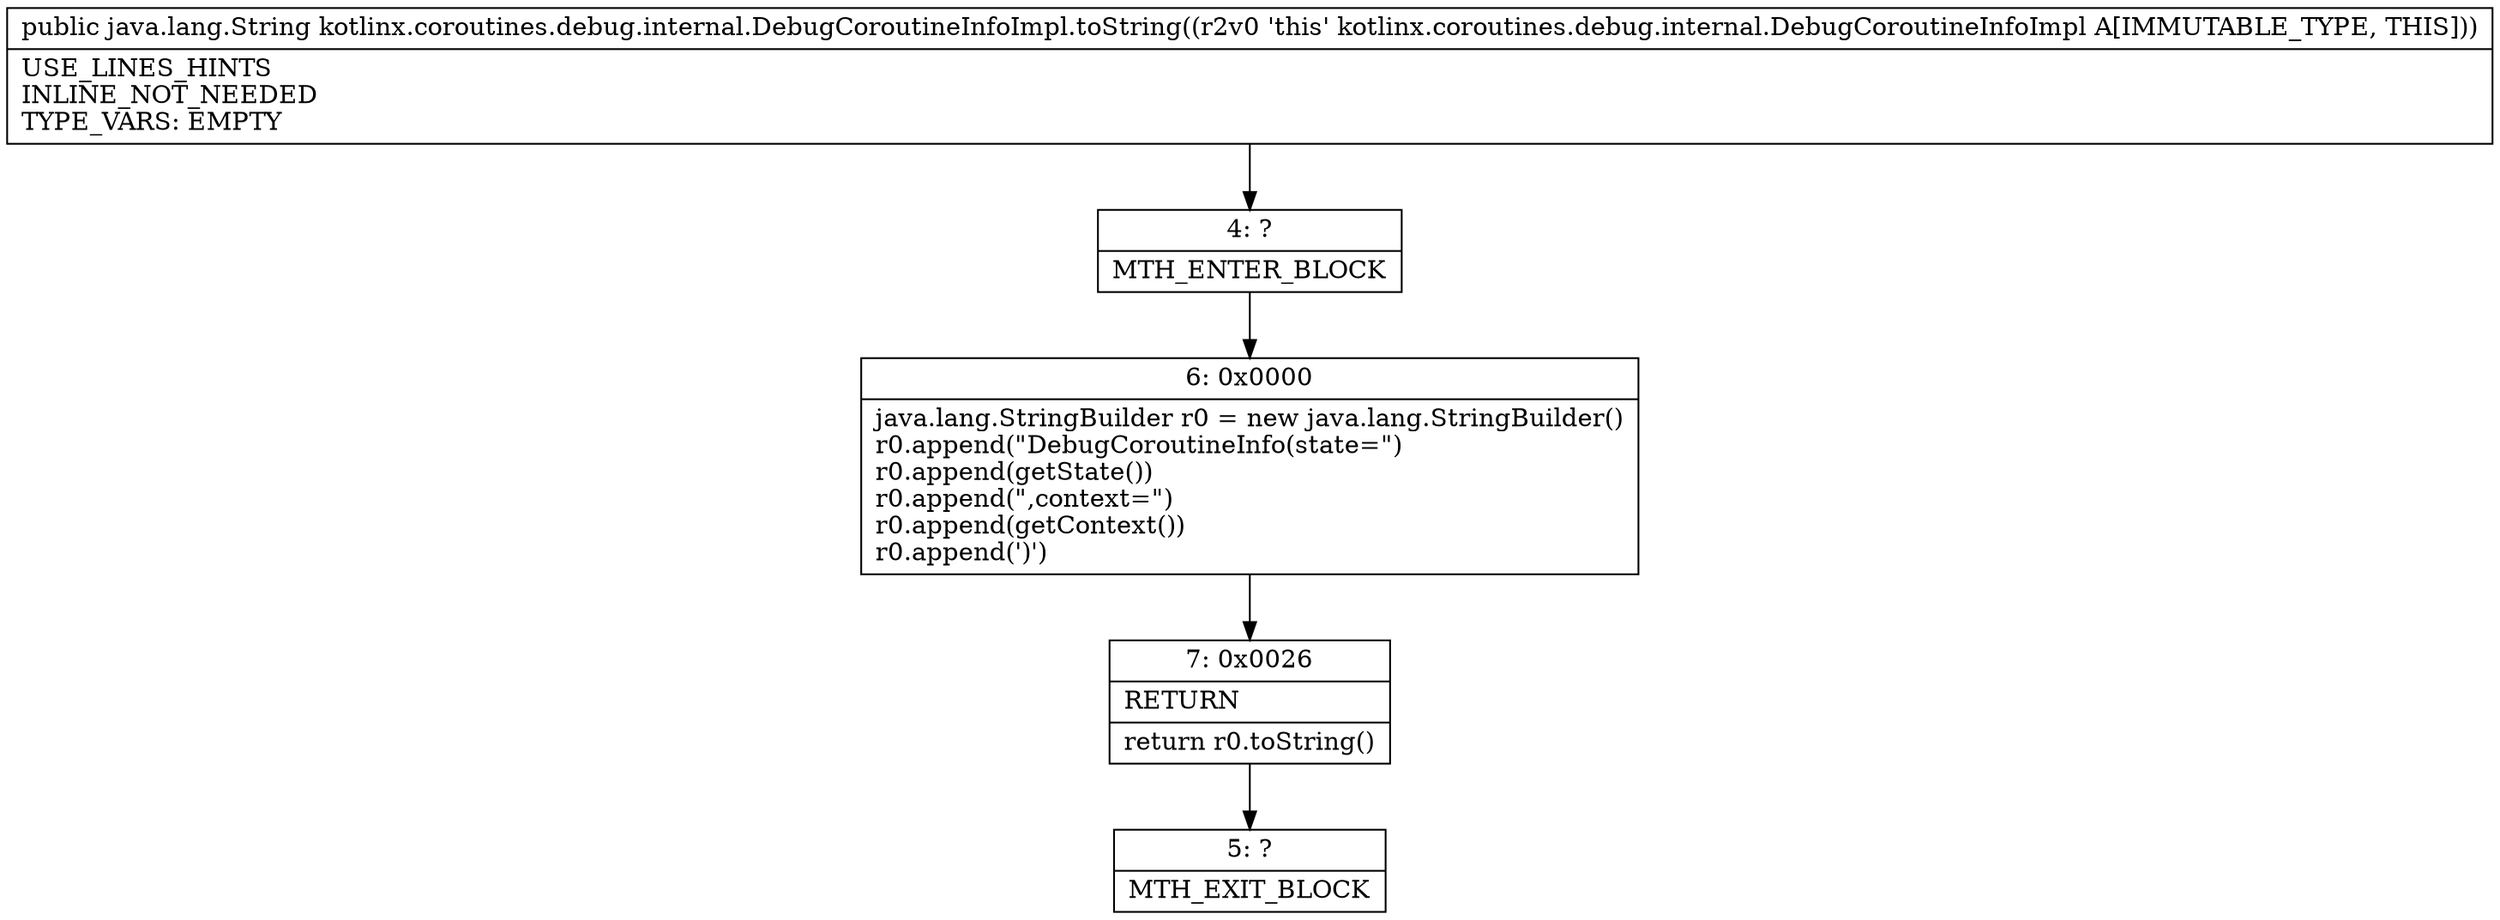 digraph "CFG forkotlinx.coroutines.debug.internal.DebugCoroutineInfoImpl.toString()Ljava\/lang\/String;" {
Node_4 [shape=record,label="{4\:\ ?|MTH_ENTER_BLOCK\l}"];
Node_6 [shape=record,label="{6\:\ 0x0000|java.lang.StringBuilder r0 = new java.lang.StringBuilder()\lr0.append(\"DebugCoroutineInfo(state=\")\lr0.append(getState())\lr0.append(\",context=\")\lr0.append(getContext())\lr0.append(')')\l}"];
Node_7 [shape=record,label="{7\:\ 0x0026|RETURN\l|return r0.toString()\l}"];
Node_5 [shape=record,label="{5\:\ ?|MTH_EXIT_BLOCK\l}"];
MethodNode[shape=record,label="{public java.lang.String kotlinx.coroutines.debug.internal.DebugCoroutineInfoImpl.toString((r2v0 'this' kotlinx.coroutines.debug.internal.DebugCoroutineInfoImpl A[IMMUTABLE_TYPE, THIS]))  | USE_LINES_HINTS\lINLINE_NOT_NEEDED\lTYPE_VARS: EMPTY\l}"];
MethodNode -> Node_4;Node_4 -> Node_6;
Node_6 -> Node_7;
Node_7 -> Node_5;
}

